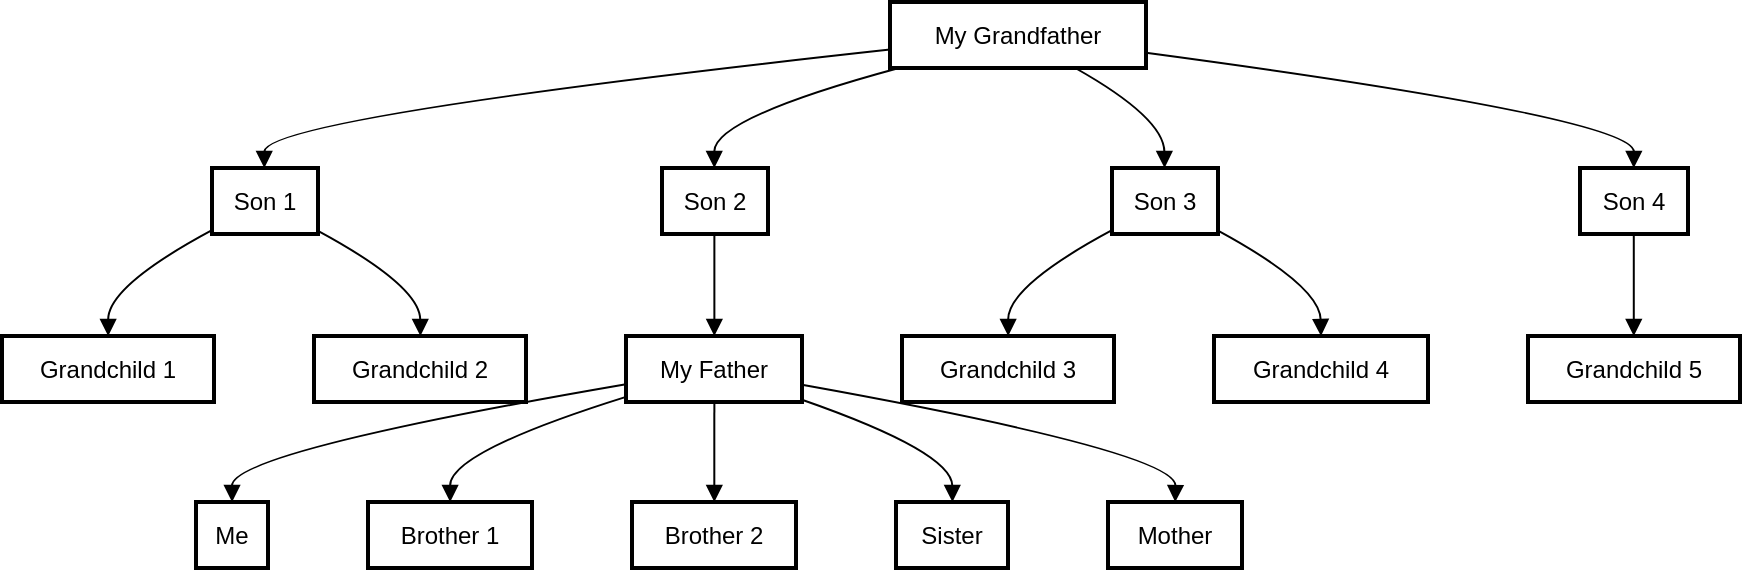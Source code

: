 <mxfile version="21.6.6" type="github">
  <diagram name="Page-1" id="HAA1bpluX_6LAQ1OSDxX">
    <mxGraphModel>
      <root>
        <mxCell id="0" />
        <mxCell id="1" parent="0" />
        <mxCell id="2" value="My Grandfather" style="whiteSpace=wrap;strokeWidth=2;" vertex="1" parent="1">
          <mxGeometry x="444" width="128" height="33" as="geometry" />
        </mxCell>
        <mxCell id="3" value="Son 1" style="whiteSpace=wrap;strokeWidth=2;" vertex="1" parent="1">
          <mxGeometry x="105" y="83" width="53" height="33" as="geometry" />
        </mxCell>
        <mxCell id="4" value="Son 2" style="whiteSpace=wrap;strokeWidth=2;" vertex="1" parent="1">
          <mxGeometry x="330" y="83" width="53" height="33" as="geometry" />
        </mxCell>
        <mxCell id="5" value="Son 3" style="whiteSpace=wrap;strokeWidth=2;" vertex="1" parent="1">
          <mxGeometry x="555" y="83" width="53" height="33" as="geometry" />
        </mxCell>
        <mxCell id="6" value="Son 4" style="whiteSpace=wrap;strokeWidth=2;" vertex="1" parent="1">
          <mxGeometry x="789" y="83" width="54" height="33" as="geometry" />
        </mxCell>
        <mxCell id="7" value="Grandchild 1" style="whiteSpace=wrap;strokeWidth=2;" vertex="1" parent="1">
          <mxGeometry y="167" width="106" height="33" as="geometry" />
        </mxCell>
        <mxCell id="8" value="Grandchild 2" style="whiteSpace=wrap;strokeWidth=2;" vertex="1" parent="1">
          <mxGeometry x="156" y="167" width="106" height="33" as="geometry" />
        </mxCell>
        <mxCell id="9" value="My Father" style="whiteSpace=wrap;strokeWidth=2;" vertex="1" parent="1">
          <mxGeometry x="312" y="167" width="88" height="33" as="geometry" />
        </mxCell>
        <mxCell id="10" value="Grandchild 3" style="whiteSpace=wrap;strokeWidth=2;" vertex="1" parent="1">
          <mxGeometry x="450" y="167" width="106" height="33" as="geometry" />
        </mxCell>
        <mxCell id="11" value="Grandchild 4" style="whiteSpace=wrap;strokeWidth=2;" vertex="1" parent="1">
          <mxGeometry x="606" y="167" width="107" height="33" as="geometry" />
        </mxCell>
        <mxCell id="12" value="Grandchild 5" style="whiteSpace=wrap;strokeWidth=2;" vertex="1" parent="1">
          <mxGeometry x="763" y="167" width="106" height="33" as="geometry" />
        </mxCell>
        <mxCell id="13" value="Me" style="whiteSpace=wrap;strokeWidth=2;" vertex="1" parent="1">
          <mxGeometry x="97" y="250" width="36" height="33" as="geometry" />
        </mxCell>
        <mxCell id="14" value="Brother 1" style="whiteSpace=wrap;strokeWidth=2;" vertex="1" parent="1">
          <mxGeometry x="183" y="250" width="82" height="33" as="geometry" />
        </mxCell>
        <mxCell id="15" value="Brother 2" style="whiteSpace=wrap;strokeWidth=2;" vertex="1" parent="1">
          <mxGeometry x="315" y="250" width="82" height="33" as="geometry" />
        </mxCell>
        <mxCell id="16" value="Sister" style="whiteSpace=wrap;strokeWidth=2;" vertex="1" parent="1">
          <mxGeometry x="447" y="250" width="56" height="33" as="geometry" />
        </mxCell>
        <mxCell id="17" value="Mother" style="whiteSpace=wrap;strokeWidth=2;" vertex="1" parent="1">
          <mxGeometry x="553" y="250" width="67" height="33" as="geometry" />
        </mxCell>
        <mxCell id="18" value="" style="curved=1;startArrow=none;endArrow=block;exitX=-0.002;exitY=0.721;entryX=0.494;entryY=0.012;" edge="1" parent="1" source="2" target="3">
          <mxGeometry relative="1" as="geometry">
            <Array as="points">
              <mxPoint x="131" y="58" />
            </Array>
          </mxGeometry>
        </mxCell>
        <mxCell id="19" value="" style="curved=1;startArrow=none;endArrow=block;exitX=0.024;exitY=1.012;entryX=0.494;entryY=0.012;" edge="1" parent="1" source="2" target="4">
          <mxGeometry relative="1" as="geometry">
            <Array as="points">
              <mxPoint x="356" y="58" />
            </Array>
          </mxGeometry>
        </mxCell>
        <mxCell id="20" value="" style="curved=1;startArrow=none;endArrow=block;exitX=0.729;exitY=1.012;entryX=0.496;entryY=0.012;" edge="1" parent="1" source="2" target="5">
          <mxGeometry relative="1" as="geometry">
            <Array as="points">
              <mxPoint x="581" y="58" />
            </Array>
          </mxGeometry>
        </mxCell>
        <mxCell id="21" value="" style="curved=1;startArrow=none;endArrow=block;exitX=1.0;exitY=0.769;entryX=0.498;entryY=0.012;" edge="1" parent="1" source="2" target="6">
          <mxGeometry relative="1" as="geometry">
            <Array as="points">
              <mxPoint x="816" y="58" />
            </Array>
          </mxGeometry>
        </mxCell>
        <mxCell id="22" value="" style="curved=1;startArrow=none;endArrow=block;exitX=-0.008;exitY=0.949;entryX=0.501;entryY=-0.006;" edge="1" parent="1" source="3" target="7">
          <mxGeometry relative="1" as="geometry">
            <Array as="points">
              <mxPoint x="53" y="142" />
            </Array>
          </mxGeometry>
        </mxCell>
        <mxCell id="23" value="" style="curved=1;startArrow=none;endArrow=block;exitX=0.996;exitY=0.949;entryX=0.502;entryY=-0.006;" edge="1" parent="1" source="3" target="8">
          <mxGeometry relative="1" as="geometry">
            <Array as="points">
              <mxPoint x="209" y="142" />
            </Array>
          </mxGeometry>
        </mxCell>
        <mxCell id="24" value="" style="curved=1;startArrow=none;endArrow=block;exitX=0.494;exitY=1.024;entryX=0.502;entryY=-0.006;" edge="1" parent="1" source="4" target="9">
          <mxGeometry relative="1" as="geometry">
            <Array as="points" />
          </mxGeometry>
        </mxCell>
        <mxCell id="25" value="" style="curved=1;startArrow=none;endArrow=block;exitX=-0.006;exitY=0.948;entryX=0.501;entryY=-0.006;" edge="1" parent="1" source="5" target="10">
          <mxGeometry relative="1" as="geometry">
            <Array as="points">
              <mxPoint x="503" y="142" />
            </Array>
          </mxGeometry>
        </mxCell>
        <mxCell id="26" value="" style="curved=1;startArrow=none;endArrow=block;exitX=0.999;exitY=0.948;entryX=0.5;entryY=-0.006;" edge="1" parent="1" source="5" target="11">
          <mxGeometry relative="1" as="geometry">
            <Array as="points">
              <mxPoint x="659" y="142" />
            </Array>
          </mxGeometry>
        </mxCell>
        <mxCell id="27" value="" style="curved=1;startArrow=none;endArrow=block;exitX=0.498;exitY=1.024;entryX=0.499;entryY=-0.006;" edge="1" parent="1" source="6" target="12">
          <mxGeometry relative="1" as="geometry">
            <Array as="points" />
          </mxGeometry>
        </mxCell>
        <mxCell id="28" value="" style="curved=1;startArrow=none;endArrow=block;exitX=0.004;exitY=0.73;entryX=0.501;entryY=0.006;" edge="1" parent="1" source="9" target="13">
          <mxGeometry relative="1" as="geometry">
            <Array as="points">
              <mxPoint x="115" y="225" />
            </Array>
          </mxGeometry>
        </mxCell>
        <mxCell id="29" value="" style="curved=1;startArrow=none;endArrow=block;exitX=0.004;exitY=0.919;entryX=0.501;entryY=0.006;" edge="1" parent="1" source="9" target="14">
          <mxGeometry relative="1" as="geometry">
            <Array as="points">
              <mxPoint x="224" y="225" />
            </Array>
          </mxGeometry>
        </mxCell>
        <mxCell id="30" value="" style="curved=1;startArrow=none;endArrow=block;exitX=0.502;exitY=1.006;entryX=0.502;entryY=0.006;" edge="1" parent="1" source="9" target="15">
          <mxGeometry relative="1" as="geometry">
            <Array as="points" />
          </mxGeometry>
        </mxCell>
        <mxCell id="31" value="" style="curved=1;startArrow=none;endArrow=block;exitX=1.0;exitY=0.965;entryX=0.504;entryY=0.006;" edge="1" parent="1" source="9" target="16">
          <mxGeometry relative="1" as="geometry">
            <Array as="points">
              <mxPoint x="475" y="225" />
            </Array>
          </mxGeometry>
        </mxCell>
        <mxCell id="32" value="" style="curved=1;startArrow=none;endArrow=block;exitX=1.0;exitY=0.74;entryX=0.502;entryY=0.006;" edge="1" parent="1" source="9" target="17">
          <mxGeometry relative="1" as="geometry">
            <Array as="points">
              <mxPoint x="587" y="225" />
            </Array>
          </mxGeometry>
        </mxCell>
      </root>
    </mxGraphModel>
  </diagram>
</mxfile>
